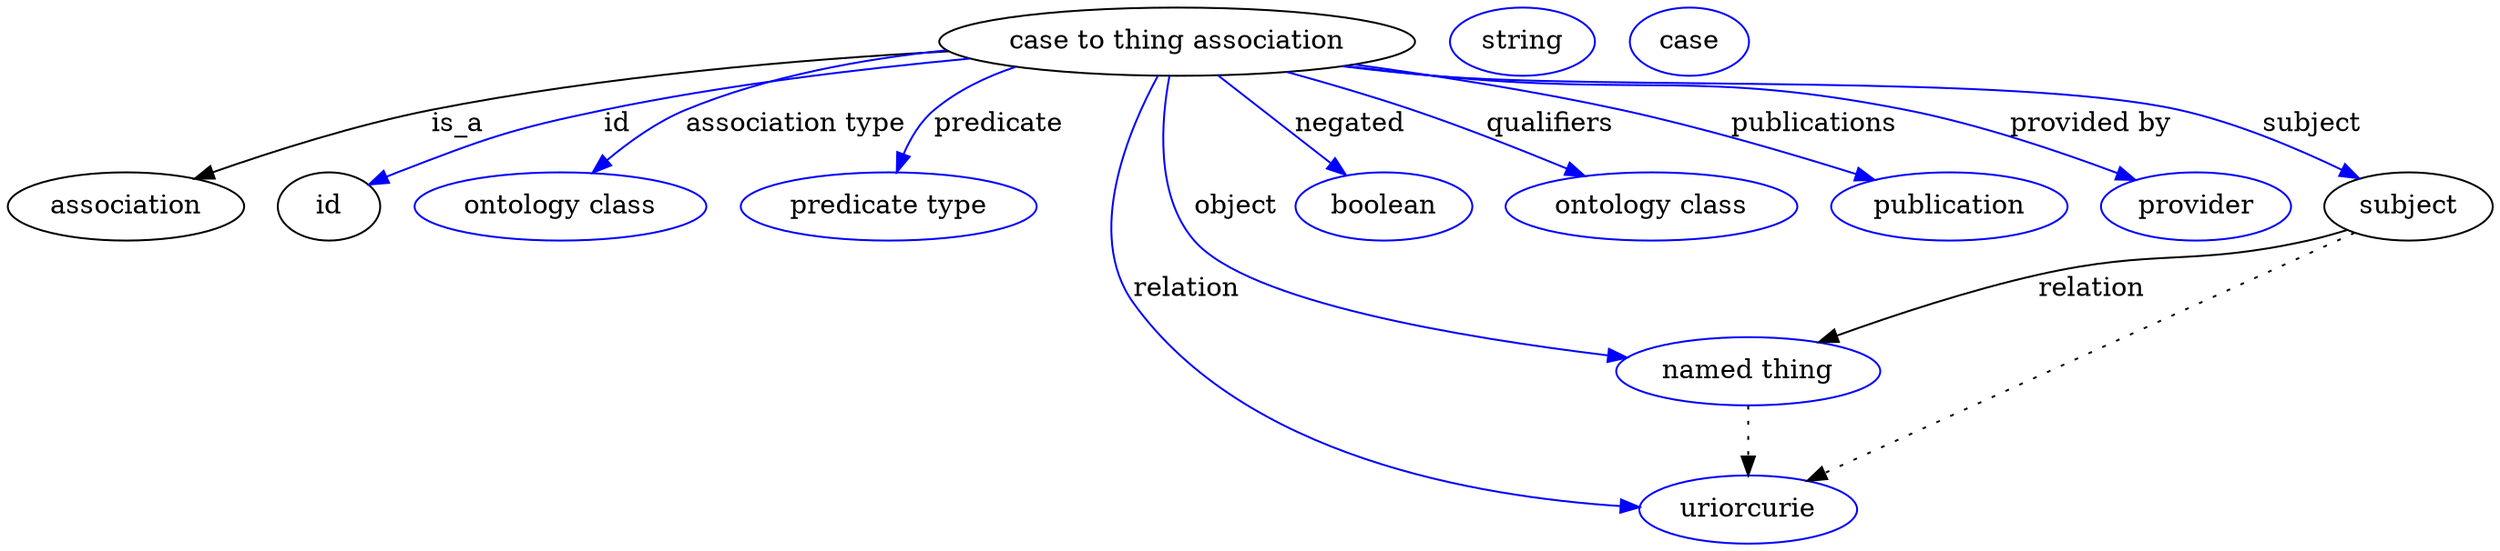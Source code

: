 digraph {
	graph [bb="0,0,1101.8,283"];
	node [label="\N"];
	"case to thing association"	 [height=0.5,
		label="case to thing association",
		pos="526.05,265",
		width=2.69];
	association	 [height=0.5,
		pos="50.046,178",
		width=1.3902];
	"case to thing association" -> association	 [label=is_a,
		lp="211.05,221.5",
		pos="e,83.109,191.57 432.77,260.11 367.1,255.35 277.44,246.22 200.05,229 163.02,220.76 122.35,206.6 92.715,195.29"];
	id	 [height=0.5,
		pos="145.05,178",
		width=0.75];
	"case to thing association" -> id	 [color=blue,
		label=id,
		lp="280.55,221.5",
		pos="e,166.54,189.3 439.58,256.81 390.81,251.15 329.03,242.21 275.05,229 232.04,218.47 221.82,213.27 181.05,196 179.26,195.24 177.44,\
194.44 175.61,193.61",
		style=solid];
	"association type"	 [color=blue,
		height=0.5,
		label="ontology class",
		pos="252.05,178",
		width=1.7151];
	"case to thing association" -> "association type"	 [color=blue,
		label="association type",
		lp="357.05,221.5",
		pos="e,267.95,195.44 443.41,255.54 393.8,248.99 335.99,239.58 313.05,229 299.12,222.58 285.8,212.14 275.18,202.36",
		style=solid];
	predicate	 [color=blue,
		height=0.5,
		label="predicate type",
		pos="392.05,178",
		width=1.679];
	"case to thing association" -> predicate	 [color=blue,
		label=predicate,
		lp="441.05,221.5",
		pos="e,396.67,196.29 457.78,252.14 442.78,246.87 427.87,239.44 416.05,229 409.09,222.85 403.99,214.26 400.33,205.87",
		style=solid];
	object	 [color=blue,
		height=0.5,
		label="named thing",
		pos="773.05,91",
		width=1.5346];
	"case to thing association" -> object	 [color=blue,
		label=object,
		lp="552.05,178",
		pos="e,723.01,98.75 521.94,246.76 517.92,223.82 514.97,184.47 535.05,160 557.57,132.55 649.99,111.81 712.81,100.54",
		style=solid];
	relation	 [color=blue,
		height=0.5,
		label=uriorcurie,
		pos="773.05,18",
		width=1.2638];
	"case to thing association" -> relation	 [color=blue,
		label=relation,
		lp="538.05,134.5",
		pos="e,728.91,22.477 518.25,246.61 507.59,218.26 492.4,163.37 517.05,127 562.45,59.999 658.09,34.01 718.75,24.049",
		style=solid];
	negated	 [color=blue,
		height=0.5,
		label=boolean,
		pos="616.05,178",
		width=1.0652];
	"case to thing association" -> negated	 [color=blue,
		label=negated,
		lp="598.55,221.5",
		pos="e,599.24,194.24 544.69,246.97 558.37,233.75 577.07,215.68 591.89,201.35",
		style=solid];
	qualifiers	 [color=blue,
		height=0.5,
		label="ontology class",
		pos="734.05,178",
		width=1.7151];
	"case to thing association" -> qualifiers	 [color=blue,
		label=qualifiers,
		lp="684.05,221.5",
		pos="e,702.11,193.65 571.72,249.1 588.31,243.1 607.14,236.01 624.05,229 647.15,219.42 672.5,207.75 693.03,197.99",
		style=solid];
	publications	 [color=blue,
		height=0.5,
		label=publication,
		pos="864.05,178",
		width=1.3902];
	"case to thing association" -> publications	 [color=blue,
		label=publications,
		lp="798.55,221.5",
		pos="e,829.61,191.23 596.36,252.58 640.12,244.65 692.12,234.8 714.05,229 750.24,219.43 790.35,205.62 819.98,194.78",
		style=solid];
	"provided by"	 [color=blue,
		height=0.5,
		label=provider,
		pos="972.05,178",
		width=1.1193];
	"case to thing association" -> "provided by"	 [color=blue,
		label="provided by",
		lp="918.05,221.5",
		pos="e,944.08,191.05 595.11,252.33 607.07,250.37 619.4,248.51 631.05,247 721.75,235.26 746.85,249.24 836.05,229 870.43,221.2 907.83,206.7 \
934.69,195.15",
		style=solid];
	subject	 [height=0.5,
		pos="1066,178",
		width=0.99297];
	"case to thing association" -> subject	 [color=blue,
		label=subject,
		lp="1015.5,221.5",
		pos="e,1042.7,191.86 594.23,252.15 606.45,250.18 619.1,248.35 631.05,247 774.35,230.79 815.06,263.72 955.05,229 982.84,222.11 1012.2,\
208.3 1033.7,196.79",
		style=solid];
	association_id	 [color=blue,
		height=0.5,
		label=string,
		pos="671.05,265",
		width=0.84854];
	object -> relation	 [pos="e,773.05,36.09 773.05,72.955 773.05,64.883 773.05,55.176 773.05,46.182",
		style=dotted];
	subject -> object	 [label=relation,
		lp="926.05,134.5",
		pos="e,805.22,105.67 1038.8,165.95 1033,163.72 1026.9,161.6 1021,160 970.72,146.22 955.45,155.48 905.05,142 874,133.7 840.23,120.57 814.61,\
109.71"];
	subject -> relation	 [pos="e,799.76,32.59 1041.6,164.63 989.76,136.34 868.85,70.318 808.55,37.39",
		style=dotted];
	"case to thing association_subject"	 [color=blue,
		height=0.5,
		label=case,
		pos="747.05,265",
		width=0.75];
}
